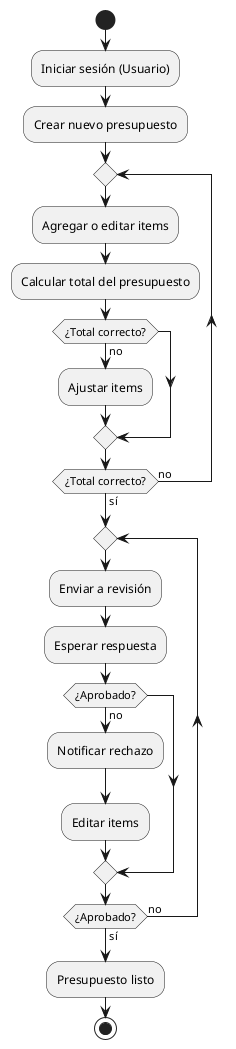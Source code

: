 @startuml
start

:Iniciar sesión (Usuario);
:Crear nuevo presupuesto;

repeat
  :Agregar o editar items;
  :Calcular total del presupuesto;
  
  if (¿Total correcto?) then (no)
    :Ajustar items;
  endif
repeat while (¿Total correcto?) is (no) not (sí)

repeat
  :Enviar a revisión;
  :Esperar respuesta;
  
  if (¿Aprobado?) then (no)
    :Notificar rechazo;
    :Editar items;
  endif
repeat while (¿Aprobado?) is (no) not (sí)

:Presupuesto listo;
stop
@enduml
